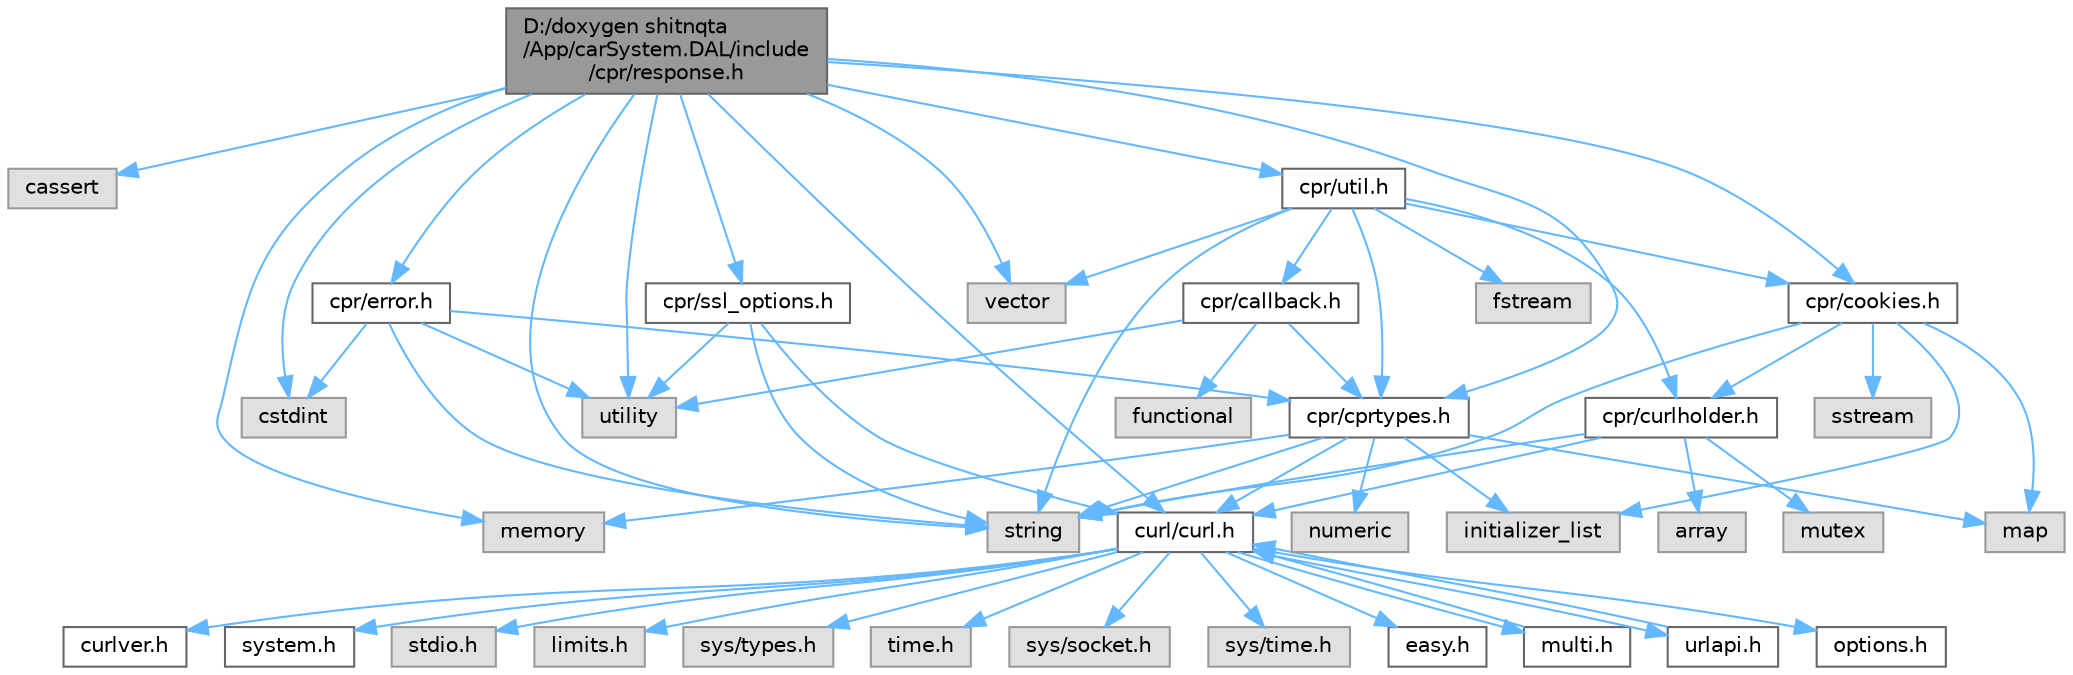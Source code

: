 digraph "D:/doxygen shitnqta/App/carSystem.DAL/include/cpr/response.h"
{
 // INTERACTIVE_SVG=YES
 // LATEX_PDF_SIZE
  bgcolor="transparent";
  edge [fontname=Helvetica,fontsize=10,labelfontname=Helvetica,labelfontsize=10];
  node [fontname=Helvetica,fontsize=10,shape=box,height=0.2,width=0.4];
  Node1 [id="Node000001",label="D:/doxygen shitnqta\l/App/carSystem.DAL/include\l/cpr/response.h",height=0.2,width=0.4,color="gray40", fillcolor="grey60", style="filled", fontcolor="black",tooltip=" "];
  Node1 -> Node2 [id="edge59_Node000001_Node000002",color="steelblue1",style="solid",tooltip=" "];
  Node2 [id="Node000002",label="cassert",height=0.2,width=0.4,color="grey60", fillcolor="#E0E0E0", style="filled",tooltip=" "];
  Node1 -> Node3 [id="edge60_Node000001_Node000003",color="steelblue1",style="solid",tooltip=" "];
  Node3 [id="Node000003",label="cstdint",height=0.2,width=0.4,color="grey60", fillcolor="#E0E0E0", style="filled",tooltip=" "];
  Node1 -> Node4 [id="edge61_Node000001_Node000004",color="steelblue1",style="solid",tooltip=" "];
  Node4 [id="Node000004",label="curl/curl.h",height=0.2,width=0.4,color="grey40", fillcolor="white", style="filled",URL="$a00113.html",tooltip=" "];
  Node4 -> Node5 [id="edge62_Node000004_Node000005",color="steelblue1",style="solid",tooltip=" "];
  Node5 [id="Node000005",label="curlver.h",height=0.2,width=0.4,color="grey40", fillcolor="white", style="filled",URL="$a00116.html",tooltip=" "];
  Node4 -> Node6 [id="edge63_Node000004_Node000006",color="steelblue1",style="solid",tooltip=" "];
  Node6 [id="Node000006",label="system.h",height=0.2,width=0.4,color="grey40", fillcolor="white", style="filled",URL="$a00134.html",tooltip=" "];
  Node4 -> Node7 [id="edge64_Node000004_Node000007",color="steelblue1",style="solid",tooltip=" "];
  Node7 [id="Node000007",label="stdio.h",height=0.2,width=0.4,color="grey60", fillcolor="#E0E0E0", style="filled",tooltip=" "];
  Node4 -> Node8 [id="edge65_Node000004_Node000008",color="steelblue1",style="solid",tooltip=" "];
  Node8 [id="Node000008",label="limits.h",height=0.2,width=0.4,color="grey60", fillcolor="#E0E0E0", style="filled",tooltip=" "];
  Node4 -> Node9 [id="edge66_Node000004_Node000009",color="steelblue1",style="solid",tooltip=" "];
  Node9 [id="Node000009",label="sys/types.h",height=0.2,width=0.4,color="grey60", fillcolor="#E0E0E0", style="filled",tooltip=" "];
  Node4 -> Node10 [id="edge67_Node000004_Node000010",color="steelblue1",style="solid",tooltip=" "];
  Node10 [id="Node000010",label="time.h",height=0.2,width=0.4,color="grey60", fillcolor="#E0E0E0", style="filled",tooltip=" "];
  Node4 -> Node11 [id="edge68_Node000004_Node000011",color="steelblue1",style="solid",tooltip=" "];
  Node11 [id="Node000011",label="sys/socket.h",height=0.2,width=0.4,color="grey60", fillcolor="#E0E0E0", style="filled",tooltip=" "];
  Node4 -> Node12 [id="edge69_Node000004_Node000012",color="steelblue1",style="solid",tooltip=" "];
  Node12 [id="Node000012",label="sys/time.h",height=0.2,width=0.4,color="grey60", fillcolor="#E0E0E0", style="filled",tooltip=" "];
  Node4 -> Node13 [id="edge70_Node000004_Node000013",color="steelblue1",style="solid",tooltip=" "];
  Node13 [id="Node000013",label="easy.h",height=0.2,width=0.4,color="grey40", fillcolor="white", style="filled",URL="$a00119.html",tooltip=" "];
  Node4 -> Node14 [id="edge71_Node000004_Node000014",color="steelblue1",style="solid",tooltip=" "];
  Node14 [id="Node000014",label="multi.h",height=0.2,width=0.4,color="grey40", fillcolor="white", style="filled",URL="$a00125.html",tooltip=" "];
  Node14 -> Node4 [id="edge72_Node000014_Node000004",color="steelblue1",style="solid",tooltip=" "];
  Node4 -> Node15 [id="edge73_Node000004_Node000015",color="steelblue1",style="solid",tooltip=" "];
  Node15 [id="Node000015",label="urlapi.h",height=0.2,width=0.4,color="grey40", fillcolor="white", style="filled",URL="$a00140.html",tooltip=" "];
  Node15 -> Node4 [id="edge74_Node000015_Node000004",color="steelblue1",style="solid",tooltip=" "];
  Node4 -> Node16 [id="edge75_Node000004_Node000016",color="steelblue1",style="solid",tooltip=" "];
  Node16 [id="Node000016",label="options.h",height=0.2,width=0.4,color="grey40", fillcolor="white", style="filled",URL="$a00128.html",tooltip=" "];
  Node1 -> Node17 [id="edge76_Node000001_Node000017",color="steelblue1",style="solid",tooltip=" "];
  Node17 [id="Node000017",label="memory",height=0.2,width=0.4,color="grey60", fillcolor="#E0E0E0", style="filled",tooltip=" "];
  Node1 -> Node18 [id="edge77_Node000001_Node000018",color="steelblue1",style="solid",tooltip=" "];
  Node18 [id="Node000018",label="string",height=0.2,width=0.4,color="grey60", fillcolor="#E0E0E0", style="filled",tooltip=" "];
  Node1 -> Node19 [id="edge78_Node000001_Node000019",color="steelblue1",style="solid",tooltip=" "];
  Node19 [id="Node000019",label="utility",height=0.2,width=0.4,color="grey60", fillcolor="#E0E0E0", style="filled",tooltip=" "];
  Node1 -> Node20 [id="edge79_Node000001_Node000020",color="steelblue1",style="solid",tooltip=" "];
  Node20 [id="Node000020",label="vector",height=0.2,width=0.4,color="grey60", fillcolor="#E0E0E0", style="filled",tooltip=" "];
  Node1 -> Node21 [id="edge80_Node000001_Node000021",color="steelblue1",style="solid",tooltip=" "];
  Node21 [id="Node000021",label="cpr/cookies.h",height=0.2,width=0.4,color="grey40", fillcolor="white", style="filled",URL="$a00029.html",tooltip=" "];
  Node21 -> Node22 [id="edge81_Node000021_Node000022",color="steelblue1",style="solid",tooltip=" "];
  Node22 [id="Node000022",label="cpr/curlholder.h",height=0.2,width=0.4,color="grey40", fillcolor="white", style="filled",URL="$a00041.html",tooltip=" "];
  Node22 -> Node23 [id="edge82_Node000022_Node000023",color="steelblue1",style="solid",tooltip=" "];
  Node23 [id="Node000023",label="array",height=0.2,width=0.4,color="grey60", fillcolor="#E0E0E0", style="filled",tooltip=" "];
  Node22 -> Node24 [id="edge83_Node000022_Node000024",color="steelblue1",style="solid",tooltip=" "];
  Node24 [id="Node000024",label="mutex",height=0.2,width=0.4,color="grey60", fillcolor="#E0E0E0", style="filled",tooltip=" "];
  Node22 -> Node18 [id="edge84_Node000022_Node000018",color="steelblue1",style="solid",tooltip=" "];
  Node22 -> Node4 [id="edge85_Node000022_Node000004",color="steelblue1",style="solid",tooltip=" "];
  Node21 -> Node25 [id="edge86_Node000021_Node000025",color="steelblue1",style="solid",tooltip=" "];
  Node25 [id="Node000025",label="initializer_list",height=0.2,width=0.4,color="grey60", fillcolor="#E0E0E0", style="filled",tooltip=" "];
  Node21 -> Node26 [id="edge87_Node000021_Node000026",color="steelblue1",style="solid",tooltip=" "];
  Node26 [id="Node000026",label="map",height=0.2,width=0.4,color="grey60", fillcolor="#E0E0E0", style="filled",tooltip=" "];
  Node21 -> Node27 [id="edge88_Node000021_Node000027",color="steelblue1",style="solid",tooltip=" "];
  Node27 [id="Node000027",label="sstream",height=0.2,width=0.4,color="grey60", fillcolor="#E0E0E0", style="filled",tooltip=" "];
  Node21 -> Node18 [id="edge89_Node000021_Node000018",color="steelblue1",style="solid",tooltip=" "];
  Node1 -> Node28 [id="edge90_Node000001_Node000028",color="steelblue1",style="solid",tooltip=" "];
  Node28 [id="Node000028",label="cpr/cprtypes.h",height=0.2,width=0.4,color="grey40", fillcolor="white", style="filled",URL="$a00035.html",tooltip=" "];
  Node28 -> Node4 [id="edge91_Node000028_Node000004",color="steelblue1",style="solid",tooltip=" "];
  Node28 -> Node25 [id="edge92_Node000028_Node000025",color="steelblue1",style="solid",tooltip=" "];
  Node28 -> Node26 [id="edge93_Node000028_Node000026",color="steelblue1",style="solid",tooltip=" "];
  Node28 -> Node17 [id="edge94_Node000028_Node000017",color="steelblue1",style="solid",tooltip=" "];
  Node28 -> Node29 [id="edge95_Node000028_Node000029",color="steelblue1",style="solid",tooltip=" "];
  Node29 [id="Node000029",label="numeric",height=0.2,width=0.4,color="grey60", fillcolor="#E0E0E0", style="filled",tooltip=" "];
  Node28 -> Node18 [id="edge96_Node000028_Node000018",color="steelblue1",style="solid",tooltip=" "];
  Node1 -> Node30 [id="edge97_Node000001_Node000030",color="steelblue1",style="solid",tooltip=" "];
  Node30 [id="Node000030",label="cpr/error.h",height=0.2,width=0.4,color="grey40", fillcolor="white", style="filled",URL="$a00050.html",tooltip=" "];
  Node30 -> Node3 [id="edge98_Node000030_Node000003",color="steelblue1",style="solid",tooltip=" "];
  Node30 -> Node18 [id="edge99_Node000030_Node000018",color="steelblue1",style="solid",tooltip=" "];
  Node30 -> Node28 [id="edge100_Node000030_Node000028",color="steelblue1",style="solid",tooltip=" "];
  Node30 -> Node19 [id="edge101_Node000030_Node000019",color="steelblue1",style="solid",tooltip=" "];
  Node1 -> Node31 [id="edge102_Node000001_Node000031",color="steelblue1",style="solid",tooltip=" "];
  Node31 [id="Node000031",label="cpr/ssl_options.h",height=0.2,width=0.4,color="grey40", fillcolor="white", style="filled",URL="$a00092.html",tooltip=" "];
  Node31 -> Node18 [id="edge103_Node000031_Node000018",color="steelblue1",style="solid",tooltip=" "];
  Node31 -> Node4 [id="edge104_Node000031_Node000004",color="steelblue1",style="solid",tooltip=" "];
  Node31 -> Node19 [id="edge105_Node000031_Node000019",color="steelblue1",style="solid",tooltip=" "];
  Node1 -> Node32 [id="edge106_Node000001_Node000032",color="steelblue1",style="solid",tooltip=" "];
  Node32 [id="Node000032",label="cpr/util.h",height=0.2,width=0.4,color="grey40", fillcolor="white", style="filled",URL="$a00107.html",tooltip=" "];
  Node32 -> Node33 [id="edge107_Node000032_Node000033",color="steelblue1",style="solid",tooltip=" "];
  Node33 [id="Node000033",label="fstream",height=0.2,width=0.4,color="grey60", fillcolor="#E0E0E0", style="filled",tooltip=" "];
  Node32 -> Node18 [id="edge108_Node000032_Node000018",color="steelblue1",style="solid",tooltip=" "];
  Node32 -> Node20 [id="edge109_Node000032_Node000020",color="steelblue1",style="solid",tooltip=" "];
  Node32 -> Node34 [id="edge110_Node000032_Node000034",color="steelblue1",style="solid",tooltip=" "];
  Node34 [id="Node000034",label="cpr/callback.h",height=0.2,width=0.4,color="grey40", fillcolor="white", style="filled",URL="$a00023.html",tooltip=" "];
  Node34 -> Node28 [id="edge111_Node000034_Node000028",color="steelblue1",style="solid",tooltip=" "];
  Node34 -> Node35 [id="edge112_Node000034_Node000035",color="steelblue1",style="solid",tooltip=" "];
  Node35 [id="Node000035",label="functional",height=0.2,width=0.4,color="grey60", fillcolor="#E0E0E0", style="filled",tooltip=" "];
  Node34 -> Node19 [id="edge113_Node000034_Node000019",color="steelblue1",style="solid",tooltip=" "];
  Node32 -> Node21 [id="edge114_Node000032_Node000021",color="steelblue1",style="solid",tooltip=" "];
  Node32 -> Node28 [id="edge115_Node000032_Node000028",color="steelblue1",style="solid",tooltip=" "];
  Node32 -> Node22 [id="edge116_Node000032_Node000022",color="steelblue1",style="solid",tooltip=" "];
}
